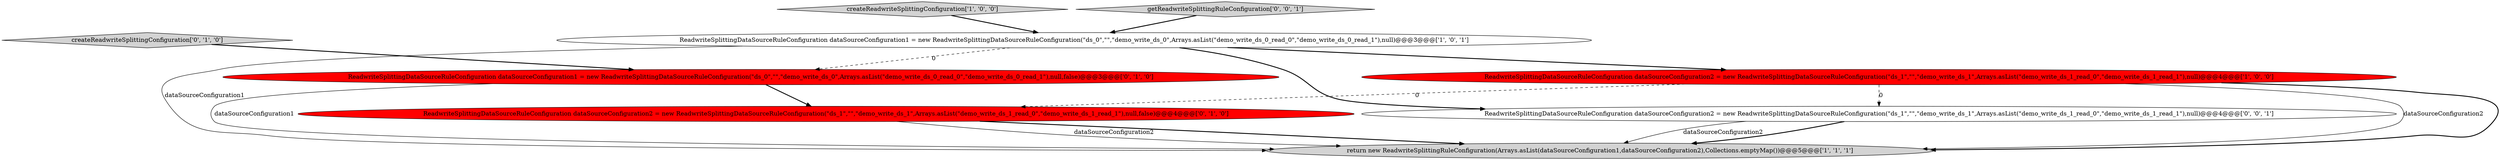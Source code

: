digraph {
5 [style = filled, label = "ReadwriteSplittingDataSourceRuleConfiguration dataSourceConfiguration1 = new ReadwriteSplittingDataSourceRuleConfiguration(\"ds_0\",\"\",\"demo_write_ds_0\",Arrays.asList(\"demo_write_ds_0_read_0\",\"demo_write_ds_0_read_1\"),null,false)@@@3@@@['0', '1', '0']", fillcolor = red, shape = ellipse image = "AAA1AAABBB2BBB"];
2 [style = filled, label = "createReadwriteSplittingConfiguration['1', '0', '0']", fillcolor = lightgray, shape = diamond image = "AAA0AAABBB1BBB"];
1 [style = filled, label = "ReadwriteSplittingDataSourceRuleConfiguration dataSourceConfiguration2 = new ReadwriteSplittingDataSourceRuleConfiguration(\"ds_1\",\"\",\"demo_write_ds_1\",Arrays.asList(\"demo_write_ds_1_read_0\",\"demo_write_ds_1_read_1\"),null)@@@4@@@['1', '0', '0']", fillcolor = red, shape = ellipse image = "AAA1AAABBB1BBB"];
4 [style = filled, label = "ReadwriteSplittingDataSourceRuleConfiguration dataSourceConfiguration2 = new ReadwriteSplittingDataSourceRuleConfiguration(\"ds_1\",\"\",\"demo_write_ds_1\",Arrays.asList(\"demo_write_ds_1_read_0\",\"demo_write_ds_1_read_1\"),null,false)@@@4@@@['0', '1', '0']", fillcolor = red, shape = ellipse image = "AAA1AAABBB2BBB"];
3 [style = filled, label = "return new ReadwriteSplittingRuleConfiguration(Arrays.asList(dataSourceConfiguration1,dataSourceConfiguration2),Collections.emptyMap())@@@5@@@['1', '1', '1']", fillcolor = lightgray, shape = ellipse image = "AAA0AAABBB1BBB"];
8 [style = filled, label = "getReadwriteSplittingRuleConfiguration['0', '0', '1']", fillcolor = lightgray, shape = diamond image = "AAA0AAABBB3BBB"];
6 [style = filled, label = "createReadwriteSplittingConfiguration['0', '1', '0']", fillcolor = lightgray, shape = diamond image = "AAA0AAABBB2BBB"];
7 [style = filled, label = "ReadwriteSplittingDataSourceRuleConfiguration dataSourceConfiguration2 = new ReadwriteSplittingDataSourceRuleConfiguration(\"ds_1\",\"\",\"demo_write_ds_1\",Arrays.asList(\"demo_write_ds_1_read_0\",\"demo_write_ds_1_read_1\"),null)@@@4@@@['0', '0', '1']", fillcolor = white, shape = ellipse image = "AAA0AAABBB3BBB"];
0 [style = filled, label = "ReadwriteSplittingDataSourceRuleConfiguration dataSourceConfiguration1 = new ReadwriteSplittingDataSourceRuleConfiguration(\"ds_0\",\"\",\"demo_write_ds_0\",Arrays.asList(\"demo_write_ds_0_read_0\",\"demo_write_ds_0_read_1\"),null)@@@3@@@['1', '0', '1']", fillcolor = white, shape = ellipse image = "AAA0AAABBB1BBB"];
1->3 [style = bold, label=""];
8->0 [style = bold, label=""];
1->4 [style = dashed, label="0"];
4->3 [style = solid, label="dataSourceConfiguration2"];
4->3 [style = bold, label=""];
6->5 [style = bold, label=""];
7->3 [style = solid, label="dataSourceConfiguration2"];
2->0 [style = bold, label=""];
1->7 [style = dashed, label="0"];
0->5 [style = dashed, label="0"];
0->3 [style = solid, label="dataSourceConfiguration1"];
0->1 [style = bold, label=""];
5->3 [style = solid, label="dataSourceConfiguration1"];
7->3 [style = bold, label=""];
5->4 [style = bold, label=""];
0->7 [style = bold, label=""];
1->3 [style = solid, label="dataSourceConfiguration2"];
}
